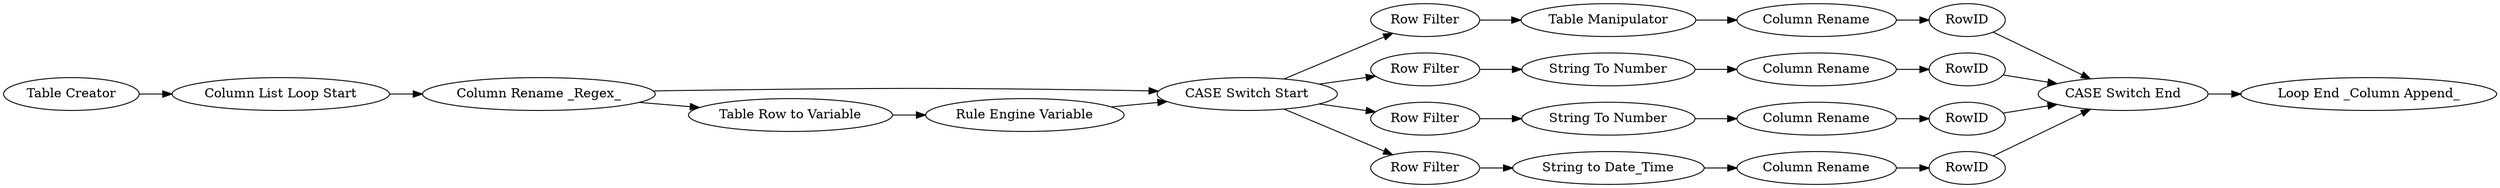 digraph {
	"-1653221719336900586_12" [label=RowID]
	"2529046567470873092_10" [label="Column Rename"]
	"4509866530006641506_7" [label="Rule Engine Variable"]
	"4509866530006641506_1" [label="Table Creator"]
	"6105171781615477845_12" [label=RowID]
	"6105171781615477845_8" [label="Row Filter"]
	"7852910835966962391_12" [label=RowID]
	"7852910835966962391_8" [label="Row Filter"]
	"4509866530006641506_6" [label="CASE Switch Start"]
	"-1653221719336900586_8" [label="Row Filter"]
	"-1653221719336900586_11" [label="String To Number"]
	"2529046567470873092_11" [label=RowID]
	"6105171781615477845_11" [label="Table Manipulator"]
	"4509866530006641506_2" [label="Column List Loop Start"]
	"6105171781615477845_10" [label="Column Rename"]
	"7852910835966962391_10" [label="Column Rename"]
	"4509866530006641506_5" [label="Column Rename _Regex_"]
	"4509866530006641506_3" [label="Table Row to Variable"]
	"2529046567470873092_9" [label="String to Date_Time"]
	"7852910835966962391_11" [label="String To Number"]
	"4509866530006641506_17" [label="Loop End _Column Append_"]
	"4509866530006641506_11" [label="CASE Switch End"]
	"-1653221719336900586_10" [label="Column Rename"]
	"2529046567470873092_8" [label="Row Filter"]
	"-1653221719336900586_8" -> "-1653221719336900586_11"
	"6105171781615477845_8" -> "6105171781615477845_11"
	"6105171781615477845_12" -> "4509866530006641506_11"
	"-1653221719336900586_12" -> "4509866530006641506_11"
	"2529046567470873092_8" -> "2529046567470873092_9"
	"7852910835966962391_8" -> "7852910835966962391_11"
	"2529046567470873092_10" -> "2529046567470873092_11"
	"4509866530006641506_6" -> "-1653221719336900586_8"
	"-1653221719336900586_11" -> "-1653221719336900586_10"
	"6105171781615477845_10" -> "6105171781615477845_12"
	"7852910835966962391_10" -> "7852910835966962391_12"
	"-1653221719336900586_10" -> "-1653221719336900586_12"
	"7852910835966962391_12" -> "4509866530006641506_11"
	"2529046567470873092_11" -> "4509866530006641506_11"
	"4509866530006641506_2" -> "4509866530006641506_5"
	"4509866530006641506_3" -> "4509866530006641506_7"
	"4509866530006641506_11" -> "4509866530006641506_17"
	"4509866530006641506_1" -> "4509866530006641506_2"
	"6105171781615477845_11" -> "6105171781615477845_10"
	"4509866530006641506_6" -> "2529046567470873092_8"
	"4509866530006641506_6" -> "6105171781615477845_8"
	"4509866530006641506_5" -> "4509866530006641506_3"
	"7852910835966962391_11" -> "7852910835966962391_10"
	"4509866530006641506_5" -> "4509866530006641506_6"
	"4509866530006641506_6" -> "7852910835966962391_8"
	"4509866530006641506_7" -> "4509866530006641506_6"
	"2529046567470873092_9" -> "2529046567470873092_10"
	rankdir=LR
}
